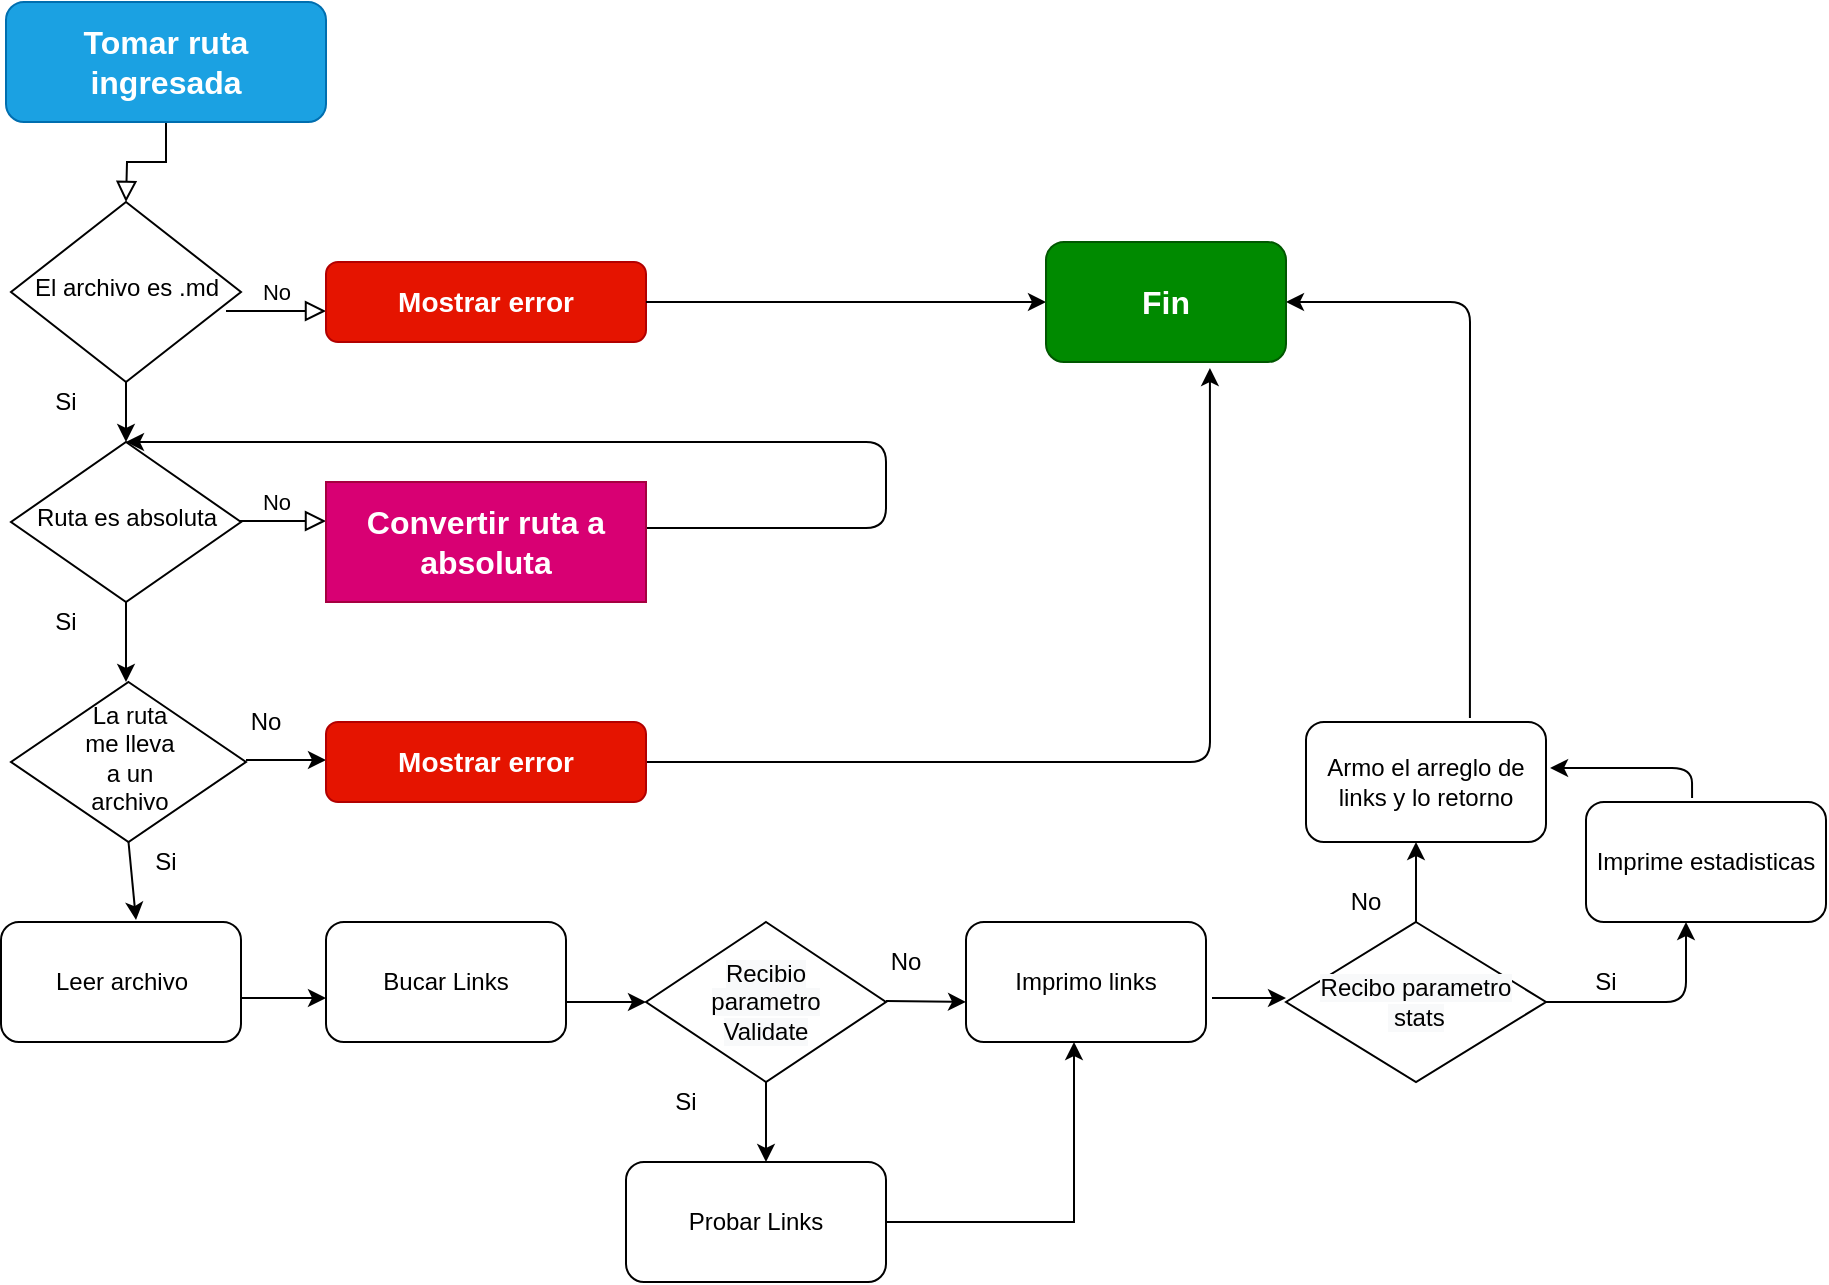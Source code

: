 <mxfile version="13.6.5" type="github">
  <diagram id="C5RBs43oDa-KdzZeNtuy" name="Page-1">
    <mxGraphModel dx="1874" dy="743" grid="1" gridSize="10" guides="1" tooltips="1" connect="1" arrows="1" fold="1" page="1" pageScale="1" pageWidth="827" pageHeight="1169" math="0" shadow="0">
      <root>
        <mxCell id="WIyWlLk6GJQsqaUBKTNV-0" />
        <mxCell id="WIyWlLk6GJQsqaUBKTNV-1" parent="WIyWlLk6GJQsqaUBKTNV-0" />
        <mxCell id="WIyWlLk6GJQsqaUBKTNV-2" value="" style="rounded=0;html=1;jettySize=auto;orthogonalLoop=1;fontSize=11;endArrow=block;endFill=0;endSize=8;strokeWidth=1;shadow=0;labelBackgroundColor=none;edgeStyle=orthogonalEdgeStyle;" parent="WIyWlLk6GJQsqaUBKTNV-1" source="WIyWlLk6GJQsqaUBKTNV-3" edge="1">
          <mxGeometry relative="1" as="geometry">
            <mxPoint x="220" y="160" as="targetPoint" />
          </mxGeometry>
        </mxCell>
        <mxCell id="WIyWlLk6GJQsqaUBKTNV-3" value="Tomar ruta ingresada" style="rounded=1;whiteSpace=wrap;html=1;fontSize=16;glass=0;strokeWidth=1;shadow=0;fillColor=#1ba1e2;strokeColor=#006EAF;fontStyle=1;fontColor=#FFFFFF;" parent="WIyWlLk6GJQsqaUBKTNV-1" vertex="1">
          <mxGeometry x="160" y="60" width="160" height="60" as="geometry" />
        </mxCell>
        <mxCell id="WIyWlLk6GJQsqaUBKTNV-5" value="No" style="edgeStyle=orthogonalEdgeStyle;rounded=0;html=1;jettySize=auto;orthogonalLoop=1;fontSize=11;endArrow=block;endFill=0;endSize=8;strokeWidth=1;shadow=0;labelBackgroundColor=none;" parent="WIyWlLk6GJQsqaUBKTNV-1" edge="1">
          <mxGeometry y="10" relative="1" as="geometry">
            <mxPoint as="offset" />
            <mxPoint x="270" y="214.5" as="sourcePoint" />
            <mxPoint x="320" y="214.5" as="targetPoint" />
          </mxGeometry>
        </mxCell>
        <mxCell id="WIyWlLk6GJQsqaUBKTNV-9" value="No" style="edgeStyle=orthogonalEdgeStyle;rounded=0;html=1;jettySize=auto;orthogonalLoop=1;fontSize=11;endArrow=block;endFill=0;endSize=8;strokeWidth=1;shadow=0;labelBackgroundColor=none;" parent="WIyWlLk6GJQsqaUBKTNV-1" edge="1">
          <mxGeometry y="10" relative="1" as="geometry">
            <mxPoint as="offset" />
            <mxPoint x="270" y="319.5" as="sourcePoint" />
            <mxPoint x="320" y="319.5" as="targetPoint" />
          </mxGeometry>
        </mxCell>
        <mxCell id="eQKMv8A_da1lB2pxcH5d-1" value="" style="endArrow=classic;html=1;exitX=0.994;exitY=0.383;exitDx=0;exitDy=0;exitPerimeter=0;" parent="WIyWlLk6GJQsqaUBKTNV-1" source="hrN13j-d3ffr5Kk83UL3-56" edge="1">
          <mxGeometry width="50" height="50" relative="1" as="geometry">
            <mxPoint x="480" y="335" as="sourcePoint" />
            <mxPoint x="220" y="280" as="targetPoint" />
            <Array as="points">
              <mxPoint x="600" y="323" />
              <mxPoint x="600" y="280" />
            </Array>
          </mxGeometry>
        </mxCell>
        <mxCell id="eQKMv8A_da1lB2pxcH5d-4" value="" style="endArrow=classic;html=1;" parent="WIyWlLk6GJQsqaUBKTNV-1" edge="1">
          <mxGeometry width="50" height="50" relative="1" as="geometry">
            <mxPoint x="280" y="439" as="sourcePoint" />
            <mxPoint x="320" y="439" as="targetPoint" />
          </mxGeometry>
        </mxCell>
        <mxCell id="eQKMv8A_da1lB2pxcH5d-6" value="No" style="text;html=1;strokeColor=none;fillColor=none;align=center;verticalAlign=middle;whiteSpace=wrap;rounded=0;" parent="WIyWlLk6GJQsqaUBKTNV-1" vertex="1">
          <mxGeometry x="270" y="410" width="40" height="20" as="geometry" />
        </mxCell>
        <mxCell id="eQKMv8A_da1lB2pxcH5d-8" value="" style="endArrow=classic;html=1;exitX=0.5;exitY=1;exitDx=0;exitDy=0;" parent="WIyWlLk6GJQsqaUBKTNV-1" edge="1" source="hrN13j-d3ffr5Kk83UL3-1">
          <mxGeometry width="50" height="50" relative="1" as="geometry">
            <mxPoint x="219.5" y="510" as="sourcePoint" />
            <mxPoint x="225" y="519" as="targetPoint" />
          </mxGeometry>
        </mxCell>
        <mxCell id="eQKMv8A_da1lB2pxcH5d-12" value="Si" style="text;html=1;strokeColor=none;fillColor=none;align=center;verticalAlign=middle;whiteSpace=wrap;rounded=0;" parent="WIyWlLk6GJQsqaUBKTNV-1" vertex="1">
          <mxGeometry x="220" y="480" width="40" height="20" as="geometry" />
        </mxCell>
        <mxCell id="eQKMv8A_da1lB2pxcH5d-13" value="Leer archivo" style="rounded=1;whiteSpace=wrap;html=1;" parent="WIyWlLk6GJQsqaUBKTNV-1" vertex="1">
          <mxGeometry x="157.5" y="520" width="120" height="60" as="geometry" />
        </mxCell>
        <mxCell id="hrN13j-d3ffr5Kk83UL3-34" style="edgeStyle=orthogonalEdgeStyle;rounded=0;orthogonalLoop=1;jettySize=auto;html=1;entryX=0.45;entryY=1;entryDx=0;entryDy=0;entryPerimeter=0;exitX=1;exitY=0.5;exitDx=0;exitDy=0;" edge="1" parent="WIyWlLk6GJQsqaUBKTNV-1" source="eQKMv8A_da1lB2pxcH5d-14" target="hrN13j-d3ffr5Kk83UL3-30">
          <mxGeometry relative="1" as="geometry">
            <mxPoint x="610" y="670" as="sourcePoint" />
          </mxGeometry>
        </mxCell>
        <mxCell id="eQKMv8A_da1lB2pxcH5d-14" value="Probar Links" style="rounded=1;whiteSpace=wrap;html=1;" parent="WIyWlLk6GJQsqaUBKTNV-1" vertex="1">
          <mxGeometry x="470" y="640" width="130" height="60" as="geometry" />
        </mxCell>
        <mxCell id="hrN13j-d3ffr5Kk83UL3-1" value="La ruta &lt;br&gt;me lleva &lt;br&gt;a un &lt;br&gt;archivo" style="rhombus;whiteSpace=wrap;html=1;shadow=0;fontFamily=Helvetica;fontSize=12;align=center;strokeWidth=1;spacing=6;spacingTop=-4;" vertex="1" parent="WIyWlLk6GJQsqaUBKTNV-1">
          <mxGeometry x="162.5" y="400" width="117.5" height="80" as="geometry" />
        </mxCell>
        <mxCell id="hrN13j-d3ffr5Kk83UL3-51" value="" style="edgeStyle=orthogonalEdgeStyle;rounded=0;orthogonalLoop=1;jettySize=auto;html=1;fontSize=16;fontColor=#000000;" edge="1" parent="WIyWlLk6GJQsqaUBKTNV-1" source="hrN13j-d3ffr5Kk83UL3-2">
          <mxGeometry relative="1" as="geometry">
            <mxPoint x="220" y="400" as="targetPoint" />
          </mxGeometry>
        </mxCell>
        <mxCell id="hrN13j-d3ffr5Kk83UL3-2" value="Ruta es absoluta" style="rhombus;whiteSpace=wrap;html=1;shadow=0;fontFamily=Helvetica;fontSize=12;align=center;strokeWidth=1;spacing=6;spacingTop=-4;" vertex="1" parent="WIyWlLk6GJQsqaUBKTNV-1">
          <mxGeometry x="162.5" y="280" width="115" height="80" as="geometry" />
        </mxCell>
        <mxCell id="hrN13j-d3ffr5Kk83UL3-55" style="edgeStyle=orthogonalEdgeStyle;rounded=0;orthogonalLoop=1;jettySize=auto;html=1;exitX=0.5;exitY=1;exitDx=0;exitDy=0;fontSize=16;fontColor=#000000;" edge="1" parent="WIyWlLk6GJQsqaUBKTNV-1" source="hrN13j-d3ffr5Kk83UL3-3">
          <mxGeometry relative="1" as="geometry">
            <mxPoint x="220" y="280" as="targetPoint" />
          </mxGeometry>
        </mxCell>
        <mxCell id="hrN13j-d3ffr5Kk83UL3-3" value="El archivo es .md" style="rhombus;whiteSpace=wrap;html=1;shadow=0;fontFamily=Helvetica;fontSize=12;align=center;strokeWidth=1;spacing=6;spacingTop=-4;" vertex="1" parent="WIyWlLk6GJQsqaUBKTNV-1">
          <mxGeometry x="162.5" y="160" width="115" height="90" as="geometry" />
        </mxCell>
        <mxCell id="hrN13j-d3ffr5Kk83UL3-5" value="Mostrar error" style="rounded=1;whiteSpace=wrap;html=1;fontSize=14;glass=0;strokeWidth=1;shadow=0;fillColor=#e51400;strokeColor=#B20000;fontColor=#ffffff;fontStyle=1" vertex="1" parent="WIyWlLk6GJQsqaUBKTNV-1">
          <mxGeometry x="320" y="190" width="160" height="40" as="geometry" />
        </mxCell>
        <mxCell id="hrN13j-d3ffr5Kk83UL3-6" value="" style="endArrow=classic;html=1;exitX=1;exitY=0.5;exitDx=0;exitDy=0;entryX=0;entryY=0.5;entryDx=0;entryDy=0;" edge="1" parent="WIyWlLk6GJQsqaUBKTNV-1" source="hrN13j-d3ffr5Kk83UL3-5" target="hrN13j-d3ffr5Kk83UL3-49">
          <mxGeometry width="50" height="50" relative="1" as="geometry">
            <mxPoint x="540" y="390" as="sourcePoint" />
            <mxPoint x="680" y="200" as="targetPoint" />
            <Array as="points">
              <mxPoint x="480" y="210" />
            </Array>
          </mxGeometry>
        </mxCell>
        <mxCell id="hrN13j-d3ffr5Kk83UL3-8" value="" style="endArrow=classic;html=1;exitX=1;exitY=0.5;exitDx=0;exitDy=0;entryX=0.683;entryY=1.05;entryDx=0;entryDy=0;entryPerimeter=0;" edge="1" parent="WIyWlLk6GJQsqaUBKTNV-1" source="hrN13j-d3ffr5Kk83UL3-57" target="hrN13j-d3ffr5Kk83UL3-49">
          <mxGeometry width="50" height="50" relative="1" as="geometry">
            <mxPoint x="440" y="440" as="sourcePoint" />
            <mxPoint x="760" y="250" as="targetPoint" />
            <Array as="points">
              <mxPoint x="762" y="440" />
            </Array>
          </mxGeometry>
        </mxCell>
        <mxCell id="hrN13j-d3ffr5Kk83UL3-10" value="" style="endArrow=classic;html=1;exitX=1.004;exitY=0.633;exitDx=0;exitDy=0;exitPerimeter=0;" edge="1" parent="WIyWlLk6GJQsqaUBKTNV-1" source="eQKMv8A_da1lB2pxcH5d-13">
          <mxGeometry width="50" height="50" relative="1" as="geometry">
            <mxPoint x="474" y="620" as="sourcePoint" />
            <mxPoint x="320" y="558" as="targetPoint" />
          </mxGeometry>
        </mxCell>
        <mxCell id="hrN13j-d3ffr5Kk83UL3-13" value="Si" style="text;html=1;strokeColor=none;fillColor=none;align=center;verticalAlign=middle;whiteSpace=wrap;rounded=0;" vertex="1" parent="WIyWlLk6GJQsqaUBKTNV-1">
          <mxGeometry x="480" y="600" width="40" height="20" as="geometry" />
        </mxCell>
        <mxCell id="hrN13j-d3ffr5Kk83UL3-14" value="No" style="text;html=1;strokeColor=none;fillColor=none;align=center;verticalAlign=middle;whiteSpace=wrap;rounded=0;" vertex="1" parent="WIyWlLk6GJQsqaUBKTNV-1">
          <mxGeometry x="590" y="530" width="40" height="20" as="geometry" />
        </mxCell>
        <mxCell id="hrN13j-d3ffr5Kk83UL3-18" value="" style="endArrow=classic;html=1;exitX=1;exitY=0.5;exitDx=0;exitDy=0;" edge="1" parent="WIyWlLk6GJQsqaUBKTNV-1">
          <mxGeometry width="50" height="50" relative="1" as="geometry">
            <mxPoint x="600" y="559.5" as="sourcePoint" />
            <mxPoint x="640" y="560" as="targetPoint" />
          </mxGeometry>
        </mxCell>
        <mxCell id="hrN13j-d3ffr5Kk83UL3-19" value="Armo el arreglo de links y lo retorno" style="rounded=1;whiteSpace=wrap;html=1;" vertex="1" parent="WIyWlLk6GJQsqaUBKTNV-1">
          <mxGeometry x="810" y="420" width="120" height="60" as="geometry" />
        </mxCell>
        <mxCell id="hrN13j-d3ffr5Kk83UL3-20" value="" style="endArrow=classic;html=1;entryX=1;entryY=0.5;entryDx=0;entryDy=0;exitX=0.683;exitY=-0.033;exitDx=0;exitDy=0;exitPerimeter=0;" edge="1" parent="WIyWlLk6GJQsqaUBKTNV-1" source="hrN13j-d3ffr5Kk83UL3-19">
          <mxGeometry width="50" height="50" relative="1" as="geometry">
            <mxPoint x="827" y="600" as="sourcePoint" />
            <mxPoint x="800" y="210" as="targetPoint" />
            <Array as="points">
              <mxPoint x="892" y="210" />
              <mxPoint x="827" y="210" />
            </Array>
          </mxGeometry>
        </mxCell>
        <mxCell id="hrN13j-d3ffr5Kk83UL3-26" value="Bucar Links" style="rounded=1;whiteSpace=wrap;html=1;" vertex="1" parent="WIyWlLk6GJQsqaUBKTNV-1">
          <mxGeometry x="320" y="520" width="120" height="60" as="geometry" />
        </mxCell>
        <mxCell id="hrN13j-d3ffr5Kk83UL3-27" value="" style="endArrow=classic;html=1;" edge="1" parent="WIyWlLk6GJQsqaUBKTNV-1">
          <mxGeometry width="50" height="50" relative="1" as="geometry">
            <mxPoint x="440" y="560" as="sourcePoint" />
            <mxPoint x="480" y="560" as="targetPoint" />
          </mxGeometry>
        </mxCell>
        <mxCell id="hrN13j-d3ffr5Kk83UL3-30" value="Imprimo links" style="rounded=1;whiteSpace=wrap;html=1;" vertex="1" parent="WIyWlLk6GJQsqaUBKTNV-1">
          <mxGeometry x="640" y="520" width="120" height="60" as="geometry" />
        </mxCell>
        <mxCell id="hrN13j-d3ffr5Kk83UL3-31" value="" style="endArrow=classic;html=1;exitX=1.025;exitY=0.633;exitDx=0;exitDy=0;exitPerimeter=0;" edge="1" parent="WIyWlLk6GJQsqaUBKTNV-1" source="hrN13j-d3ffr5Kk83UL3-30">
          <mxGeometry width="50" height="50" relative="1" as="geometry">
            <mxPoint x="940" y="640" as="sourcePoint" />
            <mxPoint x="800" y="558" as="targetPoint" />
          </mxGeometry>
        </mxCell>
        <mxCell id="hrN13j-d3ffr5Kk83UL3-38" style="edgeStyle=orthogonalEdgeStyle;rounded=0;orthogonalLoop=1;jettySize=auto;html=1;exitX=0.5;exitY=0;exitDx=0;exitDy=0;" edge="1" parent="WIyWlLk6GJQsqaUBKTNV-1" source="hrN13j-d3ffr5Kk83UL3-47">
          <mxGeometry relative="1" as="geometry">
            <mxPoint x="865" y="480" as="targetPoint" />
            <mxPoint x="1060" y="585" as="sourcePoint" />
          </mxGeometry>
        </mxCell>
        <mxCell id="hrN13j-d3ffr5Kk83UL3-40" value="No" style="text;html=1;strokeColor=none;fillColor=none;align=center;verticalAlign=middle;whiteSpace=wrap;rounded=0;" vertex="1" parent="WIyWlLk6GJQsqaUBKTNV-1">
          <mxGeometry x="820" y="500" width="40" height="20" as="geometry" />
        </mxCell>
        <mxCell id="hrN13j-d3ffr5Kk83UL3-41" value="" style="endArrow=classic;html=1;exitX=1;exitY=0.5;exitDx=0;exitDy=0;" edge="1" parent="WIyWlLk6GJQsqaUBKTNV-1" source="hrN13j-d3ffr5Kk83UL3-47">
          <mxGeometry width="50" height="50" relative="1" as="geometry">
            <mxPoint x="1120" y="620" as="sourcePoint" />
            <mxPoint x="1000" y="520" as="targetPoint" />
            <Array as="points">
              <mxPoint x="1000" y="560" />
            </Array>
          </mxGeometry>
        </mxCell>
        <mxCell id="hrN13j-d3ffr5Kk83UL3-42" value="Si" style="text;html=1;strokeColor=none;fillColor=none;align=center;verticalAlign=middle;whiteSpace=wrap;rounded=0;" vertex="1" parent="WIyWlLk6GJQsqaUBKTNV-1">
          <mxGeometry x="940" y="540" width="40" height="20" as="geometry" />
        </mxCell>
        <mxCell id="hrN13j-d3ffr5Kk83UL3-43" value="Imprime estadisticas" style="rounded=1;whiteSpace=wrap;html=1;" vertex="1" parent="WIyWlLk6GJQsqaUBKTNV-1">
          <mxGeometry x="950" y="460" width="120" height="60" as="geometry" />
        </mxCell>
        <mxCell id="hrN13j-d3ffr5Kk83UL3-45" value="" style="endArrow=classic;html=1;entryX=1.017;entryY=0.383;entryDx=0;entryDy=0;entryPerimeter=0;exitX=0.442;exitY=-0.033;exitDx=0;exitDy=0;exitPerimeter=0;" edge="1" parent="WIyWlLk6GJQsqaUBKTNV-1" source="hrN13j-d3ffr5Kk83UL3-43" target="hrN13j-d3ffr5Kk83UL3-19">
          <mxGeometry width="50" height="50" relative="1" as="geometry">
            <mxPoint x="1200" y="450" as="sourcePoint" />
            <mxPoint x="1250" y="400" as="targetPoint" />
            <Array as="points">
              <mxPoint x="1003" y="443" />
            </Array>
          </mxGeometry>
        </mxCell>
        <mxCell id="hrN13j-d3ffr5Kk83UL3-46" value="&lt;span style=&quot;color: rgb(0 , 0 , 0) ; font-family: &amp;#34;helvetica&amp;#34; ; font-size: 12px ; font-style: normal ; font-weight: 400 ; letter-spacing: normal ; text-align: center ; text-indent: 0px ; text-transform: none ; word-spacing: 0px ; background-color: rgb(248 , 249 , 250) ; display: inline ; float: none&quot;&gt;Recibio &lt;br&gt;parametro &lt;br&gt;Validate&lt;/span&gt;" style="rhombus;whiteSpace=wrap;html=1;" vertex="1" parent="WIyWlLk6GJQsqaUBKTNV-1">
          <mxGeometry x="480" y="520" width="120" height="80" as="geometry" />
        </mxCell>
        <mxCell id="hrN13j-d3ffr5Kk83UL3-47" value="&lt;span style=&quot;color: rgb(0 , 0 , 0) ; font-family: &amp;#34;helvetica&amp;#34; ; font-size: 12px ; font-style: normal ; font-weight: 400 ; letter-spacing: normal ; text-align: center ; text-indent: 0px ; text-transform: none ; word-spacing: 0px ; background-color: rgb(248 , 249 , 250) ; display: inline ; float: none&quot;&gt;Recibo parametro&lt;br&gt;&amp;nbsp;stats&lt;/span&gt;" style="rhombus;whiteSpace=wrap;html=1;" vertex="1" parent="WIyWlLk6GJQsqaUBKTNV-1">
          <mxGeometry x="800" y="520" width="130" height="80" as="geometry" />
        </mxCell>
        <mxCell id="hrN13j-d3ffr5Kk83UL3-49" value="&lt;span style=&quot;font-size: 16px;&quot;&gt;Fin&lt;/span&gt;" style="rounded=1;whiteSpace=wrap;html=1;fillColor=#008a00;strokeColor=#005700;fontColor=#ffffff;fontStyle=1;fontSize=16;" vertex="1" parent="WIyWlLk6GJQsqaUBKTNV-1">
          <mxGeometry x="680" y="180" width="120" height="60" as="geometry" />
        </mxCell>
        <mxCell id="hrN13j-d3ffr5Kk83UL3-50" value="Text" style="text;html=1;align=center;verticalAlign=middle;resizable=0;points=[];autosize=1;fontSize=16;fontColor=#FFFFFF;" vertex="1" parent="WIyWlLk6GJQsqaUBKTNV-1">
          <mxGeometry x="580" y="330" width="40" height="20" as="geometry" />
        </mxCell>
        <mxCell id="hrN13j-d3ffr5Kk83UL3-56" value="&lt;span style=&quot;color: rgb(255 , 255 , 255) ; font-family: &amp;#34;helvetica&amp;#34; ; font-size: 16px ; font-style: normal ; font-weight: 700 ; letter-spacing: normal ; text-align: center ; text-indent: 0px ; text-transform: none ; word-spacing: 0px ; display: inline ; float: none&quot;&gt;Convertir ruta a absoluta&lt;/span&gt;" style="rounded=0;whiteSpace=wrap;html=1;fontSize=16;fontColor=#ffffff;fillColor=#d80073;strokeColor=#A50040;" vertex="1" parent="WIyWlLk6GJQsqaUBKTNV-1">
          <mxGeometry x="320" y="300" width="160" height="60" as="geometry" />
        </mxCell>
        <mxCell id="hrN13j-d3ffr5Kk83UL3-57" value="Mostrar error" style="rounded=1;whiteSpace=wrap;html=1;fontSize=14;glass=0;strokeWidth=1;shadow=0;fillColor=#e51400;strokeColor=#B20000;fontColor=#ffffff;fontStyle=1" vertex="1" parent="WIyWlLk6GJQsqaUBKTNV-1">
          <mxGeometry x="320" y="420" width="160" height="40" as="geometry" />
        </mxCell>
        <mxCell id="hrN13j-d3ffr5Kk83UL3-61" style="edgeStyle=orthogonalEdgeStyle;rounded=0;orthogonalLoop=1;jettySize=auto;html=1;exitX=0.5;exitY=1;exitDx=0;exitDy=0;fontSize=16;fontColor=#000000;" edge="1" parent="WIyWlLk6GJQsqaUBKTNV-1" source="hrN13j-d3ffr5Kk83UL3-46" target="hrN13j-d3ffr5Kk83UL3-46">
          <mxGeometry relative="1" as="geometry" />
        </mxCell>
        <mxCell id="hrN13j-d3ffr5Kk83UL3-69" value="" style="endArrow=classic;html=1;fontSize=16;fontColor=#000000;" edge="1" parent="WIyWlLk6GJQsqaUBKTNV-1">
          <mxGeometry width="50" height="50" relative="1" as="geometry">
            <mxPoint x="540" y="600" as="sourcePoint" />
            <mxPoint x="540" y="640" as="targetPoint" />
          </mxGeometry>
        </mxCell>
        <mxCell id="hrN13j-d3ffr5Kk83UL3-73" value="Si" style="text;html=1;strokeColor=none;fillColor=none;align=center;verticalAlign=middle;whiteSpace=wrap;rounded=0;fontSize=12;fontColor=#000000;" vertex="1" parent="WIyWlLk6GJQsqaUBKTNV-1">
          <mxGeometry x="170" y="250" width="40" height="20" as="geometry" />
        </mxCell>
        <mxCell id="hrN13j-d3ffr5Kk83UL3-75" value="Si" style="text;html=1;strokeColor=none;fillColor=none;align=center;verticalAlign=middle;whiteSpace=wrap;rounded=0;fontSize=12;fontColor=#000000;" vertex="1" parent="WIyWlLk6GJQsqaUBKTNV-1">
          <mxGeometry x="170" y="360" width="40" height="20" as="geometry" />
        </mxCell>
      </root>
    </mxGraphModel>
  </diagram>
</mxfile>
